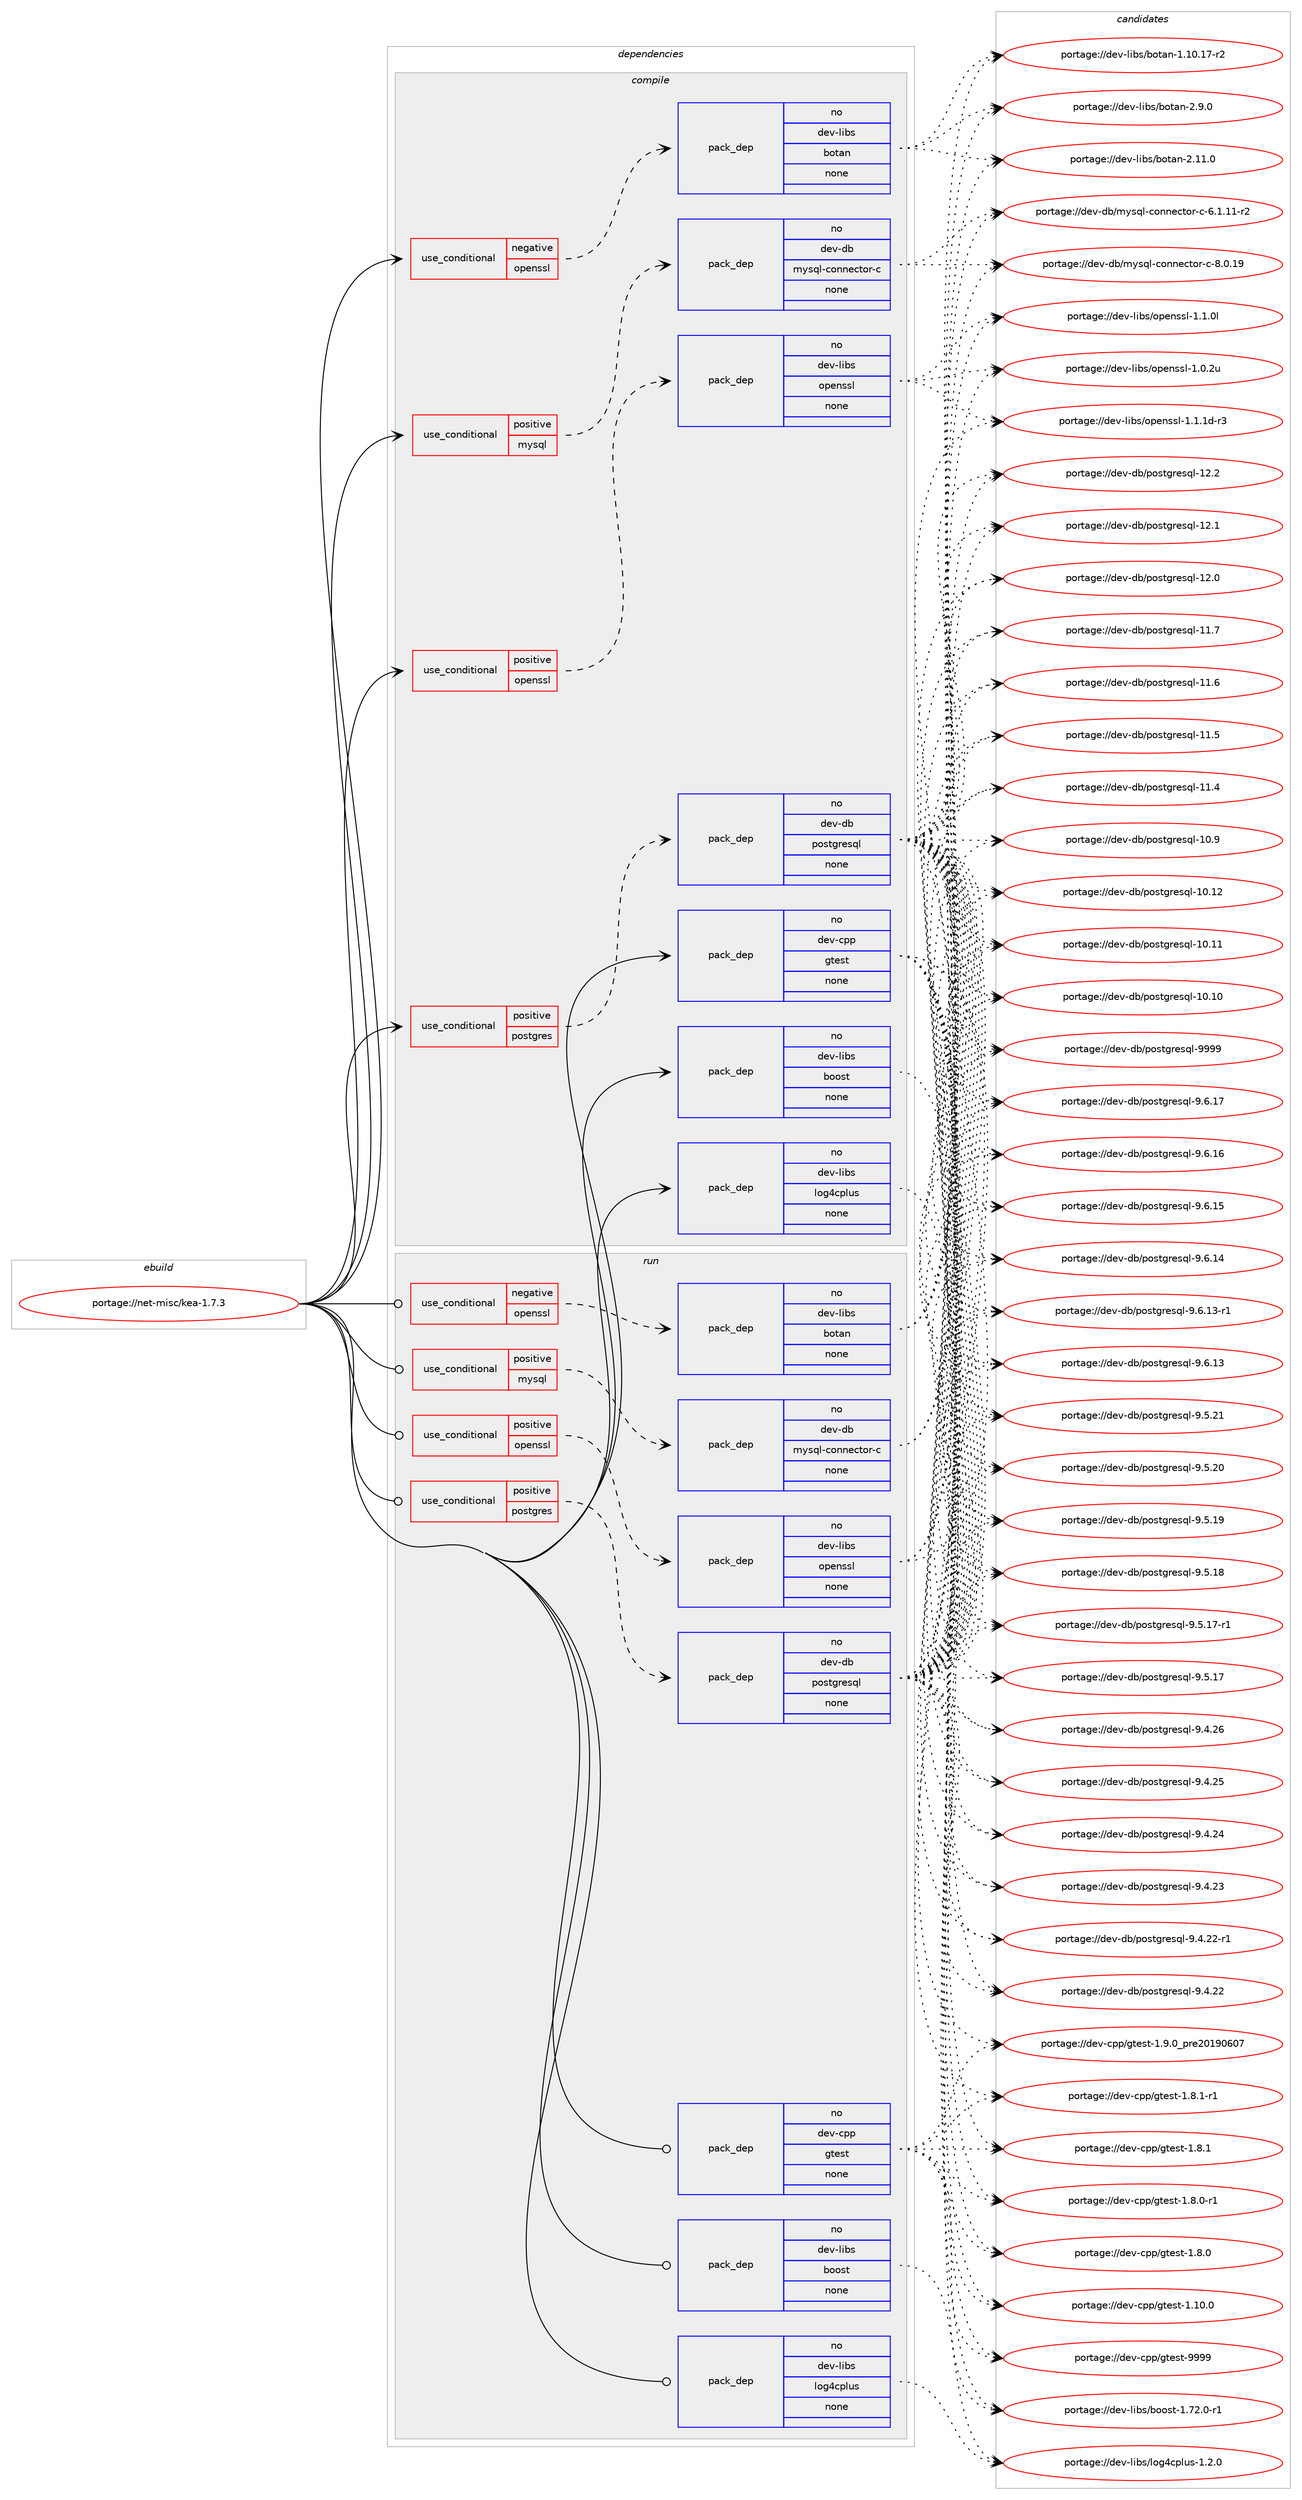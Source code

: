 digraph prolog {

# *************
# Graph options
# *************

newrank=true;
concentrate=true;
compound=true;
graph [rankdir=LR,fontname=Helvetica,fontsize=10,ranksep=1.5];#, ranksep=2.5, nodesep=0.2];
edge  [arrowhead=vee];
node  [fontname=Helvetica,fontsize=10];

# **********
# The ebuild
# **********

subgraph cluster_leftcol {
color=gray;
rank=same;
label=<<i>ebuild</i>>;
id [label="portage://net-misc/kea-1.7.3", color=red, width=4, href="../net-misc/kea-1.7.3.svg"];
}

# ****************
# The dependencies
# ****************

subgraph cluster_midcol {
color=gray;
label=<<i>dependencies</i>>;
subgraph cluster_compile {
fillcolor="#eeeeee";
style=filled;
label=<<i>compile</i>>;
subgraph cond22952 {
dependency113413 [label=<<TABLE BORDER="0" CELLBORDER="1" CELLSPACING="0" CELLPADDING="4"><TR><TD ROWSPAN="3" CELLPADDING="10">use_conditional</TD></TR><TR><TD>negative</TD></TR><TR><TD>openssl</TD></TR></TABLE>>, shape=none, color=red];
subgraph pack88448 {
dependency113414 [label=<<TABLE BORDER="0" CELLBORDER="1" CELLSPACING="0" CELLPADDING="4" WIDTH="220"><TR><TD ROWSPAN="6" CELLPADDING="30">pack_dep</TD></TR><TR><TD WIDTH="110">no</TD></TR><TR><TD>dev-libs</TD></TR><TR><TD>botan</TD></TR><TR><TD>none</TD></TR><TR><TD></TD></TR></TABLE>>, shape=none, color=blue];
}
dependency113413:e -> dependency113414:w [weight=20,style="dashed",arrowhead="vee"];
}
id:e -> dependency113413:w [weight=20,style="solid",arrowhead="vee"];
subgraph cond22953 {
dependency113415 [label=<<TABLE BORDER="0" CELLBORDER="1" CELLSPACING="0" CELLPADDING="4"><TR><TD ROWSPAN="3" CELLPADDING="10">use_conditional</TD></TR><TR><TD>positive</TD></TR><TR><TD>mysql</TD></TR></TABLE>>, shape=none, color=red];
subgraph pack88449 {
dependency113416 [label=<<TABLE BORDER="0" CELLBORDER="1" CELLSPACING="0" CELLPADDING="4" WIDTH="220"><TR><TD ROWSPAN="6" CELLPADDING="30">pack_dep</TD></TR><TR><TD WIDTH="110">no</TD></TR><TR><TD>dev-db</TD></TR><TR><TD>mysql-connector-c</TD></TR><TR><TD>none</TD></TR><TR><TD></TD></TR></TABLE>>, shape=none, color=blue];
}
dependency113415:e -> dependency113416:w [weight=20,style="dashed",arrowhead="vee"];
}
id:e -> dependency113415:w [weight=20,style="solid",arrowhead="vee"];
subgraph cond22954 {
dependency113417 [label=<<TABLE BORDER="0" CELLBORDER="1" CELLSPACING="0" CELLPADDING="4"><TR><TD ROWSPAN="3" CELLPADDING="10">use_conditional</TD></TR><TR><TD>positive</TD></TR><TR><TD>openssl</TD></TR></TABLE>>, shape=none, color=red];
subgraph pack88450 {
dependency113418 [label=<<TABLE BORDER="0" CELLBORDER="1" CELLSPACING="0" CELLPADDING="4" WIDTH="220"><TR><TD ROWSPAN="6" CELLPADDING="30">pack_dep</TD></TR><TR><TD WIDTH="110">no</TD></TR><TR><TD>dev-libs</TD></TR><TR><TD>openssl</TD></TR><TR><TD>none</TD></TR><TR><TD></TD></TR></TABLE>>, shape=none, color=blue];
}
dependency113417:e -> dependency113418:w [weight=20,style="dashed",arrowhead="vee"];
}
id:e -> dependency113417:w [weight=20,style="solid",arrowhead="vee"];
subgraph cond22955 {
dependency113419 [label=<<TABLE BORDER="0" CELLBORDER="1" CELLSPACING="0" CELLPADDING="4"><TR><TD ROWSPAN="3" CELLPADDING="10">use_conditional</TD></TR><TR><TD>positive</TD></TR><TR><TD>postgres</TD></TR></TABLE>>, shape=none, color=red];
subgraph pack88451 {
dependency113420 [label=<<TABLE BORDER="0" CELLBORDER="1" CELLSPACING="0" CELLPADDING="4" WIDTH="220"><TR><TD ROWSPAN="6" CELLPADDING="30">pack_dep</TD></TR><TR><TD WIDTH="110">no</TD></TR><TR><TD>dev-db</TD></TR><TR><TD>postgresql</TD></TR><TR><TD>none</TD></TR><TR><TD></TD></TR></TABLE>>, shape=none, color=blue];
}
dependency113419:e -> dependency113420:w [weight=20,style="dashed",arrowhead="vee"];
}
id:e -> dependency113419:w [weight=20,style="solid",arrowhead="vee"];
subgraph pack88452 {
dependency113421 [label=<<TABLE BORDER="0" CELLBORDER="1" CELLSPACING="0" CELLPADDING="4" WIDTH="220"><TR><TD ROWSPAN="6" CELLPADDING="30">pack_dep</TD></TR><TR><TD WIDTH="110">no</TD></TR><TR><TD>dev-cpp</TD></TR><TR><TD>gtest</TD></TR><TR><TD>none</TD></TR><TR><TD></TD></TR></TABLE>>, shape=none, color=blue];
}
id:e -> dependency113421:w [weight=20,style="solid",arrowhead="vee"];
subgraph pack88453 {
dependency113422 [label=<<TABLE BORDER="0" CELLBORDER="1" CELLSPACING="0" CELLPADDING="4" WIDTH="220"><TR><TD ROWSPAN="6" CELLPADDING="30">pack_dep</TD></TR><TR><TD WIDTH="110">no</TD></TR><TR><TD>dev-libs</TD></TR><TR><TD>boost</TD></TR><TR><TD>none</TD></TR><TR><TD></TD></TR></TABLE>>, shape=none, color=blue];
}
id:e -> dependency113422:w [weight=20,style="solid",arrowhead="vee"];
subgraph pack88454 {
dependency113423 [label=<<TABLE BORDER="0" CELLBORDER="1" CELLSPACING="0" CELLPADDING="4" WIDTH="220"><TR><TD ROWSPAN="6" CELLPADDING="30">pack_dep</TD></TR><TR><TD WIDTH="110">no</TD></TR><TR><TD>dev-libs</TD></TR><TR><TD>log4cplus</TD></TR><TR><TD>none</TD></TR><TR><TD></TD></TR></TABLE>>, shape=none, color=blue];
}
id:e -> dependency113423:w [weight=20,style="solid",arrowhead="vee"];
}
subgraph cluster_compileandrun {
fillcolor="#eeeeee";
style=filled;
label=<<i>compile and run</i>>;
}
subgraph cluster_run {
fillcolor="#eeeeee";
style=filled;
label=<<i>run</i>>;
subgraph cond22956 {
dependency113424 [label=<<TABLE BORDER="0" CELLBORDER="1" CELLSPACING="0" CELLPADDING="4"><TR><TD ROWSPAN="3" CELLPADDING="10">use_conditional</TD></TR><TR><TD>negative</TD></TR><TR><TD>openssl</TD></TR></TABLE>>, shape=none, color=red];
subgraph pack88455 {
dependency113425 [label=<<TABLE BORDER="0" CELLBORDER="1" CELLSPACING="0" CELLPADDING="4" WIDTH="220"><TR><TD ROWSPAN="6" CELLPADDING="30">pack_dep</TD></TR><TR><TD WIDTH="110">no</TD></TR><TR><TD>dev-libs</TD></TR><TR><TD>botan</TD></TR><TR><TD>none</TD></TR><TR><TD></TD></TR></TABLE>>, shape=none, color=blue];
}
dependency113424:e -> dependency113425:w [weight=20,style="dashed",arrowhead="vee"];
}
id:e -> dependency113424:w [weight=20,style="solid",arrowhead="odot"];
subgraph cond22957 {
dependency113426 [label=<<TABLE BORDER="0" CELLBORDER="1" CELLSPACING="0" CELLPADDING="4"><TR><TD ROWSPAN="3" CELLPADDING="10">use_conditional</TD></TR><TR><TD>positive</TD></TR><TR><TD>mysql</TD></TR></TABLE>>, shape=none, color=red];
subgraph pack88456 {
dependency113427 [label=<<TABLE BORDER="0" CELLBORDER="1" CELLSPACING="0" CELLPADDING="4" WIDTH="220"><TR><TD ROWSPAN="6" CELLPADDING="30">pack_dep</TD></TR><TR><TD WIDTH="110">no</TD></TR><TR><TD>dev-db</TD></TR><TR><TD>mysql-connector-c</TD></TR><TR><TD>none</TD></TR><TR><TD></TD></TR></TABLE>>, shape=none, color=blue];
}
dependency113426:e -> dependency113427:w [weight=20,style="dashed",arrowhead="vee"];
}
id:e -> dependency113426:w [weight=20,style="solid",arrowhead="odot"];
subgraph cond22958 {
dependency113428 [label=<<TABLE BORDER="0" CELLBORDER="1" CELLSPACING="0" CELLPADDING="4"><TR><TD ROWSPAN="3" CELLPADDING="10">use_conditional</TD></TR><TR><TD>positive</TD></TR><TR><TD>openssl</TD></TR></TABLE>>, shape=none, color=red];
subgraph pack88457 {
dependency113429 [label=<<TABLE BORDER="0" CELLBORDER="1" CELLSPACING="0" CELLPADDING="4" WIDTH="220"><TR><TD ROWSPAN="6" CELLPADDING="30">pack_dep</TD></TR><TR><TD WIDTH="110">no</TD></TR><TR><TD>dev-libs</TD></TR><TR><TD>openssl</TD></TR><TR><TD>none</TD></TR><TR><TD></TD></TR></TABLE>>, shape=none, color=blue];
}
dependency113428:e -> dependency113429:w [weight=20,style="dashed",arrowhead="vee"];
}
id:e -> dependency113428:w [weight=20,style="solid",arrowhead="odot"];
subgraph cond22959 {
dependency113430 [label=<<TABLE BORDER="0" CELLBORDER="1" CELLSPACING="0" CELLPADDING="4"><TR><TD ROWSPAN="3" CELLPADDING="10">use_conditional</TD></TR><TR><TD>positive</TD></TR><TR><TD>postgres</TD></TR></TABLE>>, shape=none, color=red];
subgraph pack88458 {
dependency113431 [label=<<TABLE BORDER="0" CELLBORDER="1" CELLSPACING="0" CELLPADDING="4" WIDTH="220"><TR><TD ROWSPAN="6" CELLPADDING="30">pack_dep</TD></TR><TR><TD WIDTH="110">no</TD></TR><TR><TD>dev-db</TD></TR><TR><TD>postgresql</TD></TR><TR><TD>none</TD></TR><TR><TD></TD></TR></TABLE>>, shape=none, color=blue];
}
dependency113430:e -> dependency113431:w [weight=20,style="dashed",arrowhead="vee"];
}
id:e -> dependency113430:w [weight=20,style="solid",arrowhead="odot"];
subgraph pack88459 {
dependency113432 [label=<<TABLE BORDER="0" CELLBORDER="1" CELLSPACING="0" CELLPADDING="4" WIDTH="220"><TR><TD ROWSPAN="6" CELLPADDING="30">pack_dep</TD></TR><TR><TD WIDTH="110">no</TD></TR><TR><TD>dev-cpp</TD></TR><TR><TD>gtest</TD></TR><TR><TD>none</TD></TR><TR><TD></TD></TR></TABLE>>, shape=none, color=blue];
}
id:e -> dependency113432:w [weight=20,style="solid",arrowhead="odot"];
subgraph pack88460 {
dependency113433 [label=<<TABLE BORDER="0" CELLBORDER="1" CELLSPACING="0" CELLPADDING="4" WIDTH="220"><TR><TD ROWSPAN="6" CELLPADDING="30">pack_dep</TD></TR><TR><TD WIDTH="110">no</TD></TR><TR><TD>dev-libs</TD></TR><TR><TD>boost</TD></TR><TR><TD>none</TD></TR><TR><TD></TD></TR></TABLE>>, shape=none, color=blue];
}
id:e -> dependency113433:w [weight=20,style="solid",arrowhead="odot"];
subgraph pack88461 {
dependency113434 [label=<<TABLE BORDER="0" CELLBORDER="1" CELLSPACING="0" CELLPADDING="4" WIDTH="220"><TR><TD ROWSPAN="6" CELLPADDING="30">pack_dep</TD></TR><TR><TD WIDTH="110">no</TD></TR><TR><TD>dev-libs</TD></TR><TR><TD>log4cplus</TD></TR><TR><TD>none</TD></TR><TR><TD></TD></TR></TABLE>>, shape=none, color=blue];
}
id:e -> dependency113434:w [weight=20,style="solid",arrowhead="odot"];
}
}

# **************
# The candidates
# **************

subgraph cluster_choices {
rank=same;
color=gray;
label=<<i>candidates</i>>;

subgraph choice88448 {
color=black;
nodesep=1;
choice1001011184510810598115479811111697110455046574648 [label="portage://dev-libs/botan-2.9.0", color=red, width=4,href="../dev-libs/botan-2.9.0.svg"];
choice100101118451081059811547981111169711045504649494648 [label="portage://dev-libs/botan-2.11.0", color=red, width=4,href="../dev-libs/botan-2.11.0.svg"];
choice100101118451081059811547981111169711045494649484649554511450 [label="portage://dev-libs/botan-1.10.17-r2", color=red, width=4,href="../dev-libs/botan-1.10.17-r2.svg"];
dependency113414:e -> choice1001011184510810598115479811111697110455046574648:w [style=dotted,weight="100"];
dependency113414:e -> choice100101118451081059811547981111169711045504649494648:w [style=dotted,weight="100"];
dependency113414:e -> choice100101118451081059811547981111169711045494649484649554511450:w [style=dotted,weight="100"];
}
subgraph choice88449 {
color=black;
nodesep=1;
choice100101118451009847109121115113108459911111011010199116111114459945564648464957 [label="portage://dev-db/mysql-connector-c-8.0.19", color=red, width=4,href="../dev-db/mysql-connector-c-8.0.19.svg"];
choice1001011184510098471091211151131084599111110110101991161111144599455446494649494511450 [label="portage://dev-db/mysql-connector-c-6.1.11-r2", color=red, width=4,href="../dev-db/mysql-connector-c-6.1.11-r2.svg"];
dependency113416:e -> choice100101118451009847109121115113108459911111011010199116111114459945564648464957:w [style=dotted,weight="100"];
dependency113416:e -> choice1001011184510098471091211151131084599111110110101991161111144599455446494649494511450:w [style=dotted,weight="100"];
}
subgraph choice88450 {
color=black;
nodesep=1;
choice1001011184510810598115471111121011101151151084549464946491004511451 [label="portage://dev-libs/openssl-1.1.1d-r3", color=red, width=4,href="../dev-libs/openssl-1.1.1d-r3.svg"];
choice100101118451081059811547111112101110115115108454946494648108 [label="portage://dev-libs/openssl-1.1.0l", color=red, width=4,href="../dev-libs/openssl-1.1.0l.svg"];
choice100101118451081059811547111112101110115115108454946484650117 [label="portage://dev-libs/openssl-1.0.2u", color=red, width=4,href="../dev-libs/openssl-1.0.2u.svg"];
dependency113418:e -> choice1001011184510810598115471111121011101151151084549464946491004511451:w [style=dotted,weight="100"];
dependency113418:e -> choice100101118451081059811547111112101110115115108454946494648108:w [style=dotted,weight="100"];
dependency113418:e -> choice100101118451081059811547111112101110115115108454946484650117:w [style=dotted,weight="100"];
}
subgraph choice88451 {
color=black;
nodesep=1;
choice1001011184510098471121111151161031141011151131084557575757 [label="portage://dev-db/postgresql-9999", color=red, width=4,href="../dev-db/postgresql-9999.svg"];
choice10010111845100984711211111511610311410111511310845574654464955 [label="portage://dev-db/postgresql-9.6.17", color=red, width=4,href="../dev-db/postgresql-9.6.17.svg"];
choice10010111845100984711211111511610311410111511310845574654464954 [label="portage://dev-db/postgresql-9.6.16", color=red, width=4,href="../dev-db/postgresql-9.6.16.svg"];
choice10010111845100984711211111511610311410111511310845574654464953 [label="portage://dev-db/postgresql-9.6.15", color=red, width=4,href="../dev-db/postgresql-9.6.15.svg"];
choice10010111845100984711211111511610311410111511310845574654464952 [label="portage://dev-db/postgresql-9.6.14", color=red, width=4,href="../dev-db/postgresql-9.6.14.svg"];
choice100101118451009847112111115116103114101115113108455746544649514511449 [label="portage://dev-db/postgresql-9.6.13-r1", color=red, width=4,href="../dev-db/postgresql-9.6.13-r1.svg"];
choice10010111845100984711211111511610311410111511310845574654464951 [label="portage://dev-db/postgresql-9.6.13", color=red, width=4,href="../dev-db/postgresql-9.6.13.svg"];
choice10010111845100984711211111511610311410111511310845574653465049 [label="portage://dev-db/postgresql-9.5.21", color=red, width=4,href="../dev-db/postgresql-9.5.21.svg"];
choice10010111845100984711211111511610311410111511310845574653465048 [label="portage://dev-db/postgresql-9.5.20", color=red, width=4,href="../dev-db/postgresql-9.5.20.svg"];
choice10010111845100984711211111511610311410111511310845574653464957 [label="portage://dev-db/postgresql-9.5.19", color=red, width=4,href="../dev-db/postgresql-9.5.19.svg"];
choice10010111845100984711211111511610311410111511310845574653464956 [label="portage://dev-db/postgresql-9.5.18", color=red, width=4,href="../dev-db/postgresql-9.5.18.svg"];
choice100101118451009847112111115116103114101115113108455746534649554511449 [label="portage://dev-db/postgresql-9.5.17-r1", color=red, width=4,href="../dev-db/postgresql-9.5.17-r1.svg"];
choice10010111845100984711211111511610311410111511310845574653464955 [label="portage://dev-db/postgresql-9.5.17", color=red, width=4,href="../dev-db/postgresql-9.5.17.svg"];
choice10010111845100984711211111511610311410111511310845574652465054 [label="portage://dev-db/postgresql-9.4.26", color=red, width=4,href="../dev-db/postgresql-9.4.26.svg"];
choice10010111845100984711211111511610311410111511310845574652465053 [label="portage://dev-db/postgresql-9.4.25", color=red, width=4,href="../dev-db/postgresql-9.4.25.svg"];
choice10010111845100984711211111511610311410111511310845574652465052 [label="portage://dev-db/postgresql-9.4.24", color=red, width=4,href="../dev-db/postgresql-9.4.24.svg"];
choice10010111845100984711211111511610311410111511310845574652465051 [label="portage://dev-db/postgresql-9.4.23", color=red, width=4,href="../dev-db/postgresql-9.4.23.svg"];
choice100101118451009847112111115116103114101115113108455746524650504511449 [label="portage://dev-db/postgresql-9.4.22-r1", color=red, width=4,href="../dev-db/postgresql-9.4.22-r1.svg"];
choice10010111845100984711211111511610311410111511310845574652465050 [label="portage://dev-db/postgresql-9.4.22", color=red, width=4,href="../dev-db/postgresql-9.4.22.svg"];
choice1001011184510098471121111151161031141011151131084549504650 [label="portage://dev-db/postgresql-12.2", color=red, width=4,href="../dev-db/postgresql-12.2.svg"];
choice1001011184510098471121111151161031141011151131084549504649 [label="portage://dev-db/postgresql-12.1", color=red, width=4,href="../dev-db/postgresql-12.1.svg"];
choice1001011184510098471121111151161031141011151131084549504648 [label="portage://dev-db/postgresql-12.0", color=red, width=4,href="../dev-db/postgresql-12.0.svg"];
choice1001011184510098471121111151161031141011151131084549494655 [label="portage://dev-db/postgresql-11.7", color=red, width=4,href="../dev-db/postgresql-11.7.svg"];
choice1001011184510098471121111151161031141011151131084549494654 [label="portage://dev-db/postgresql-11.6", color=red, width=4,href="../dev-db/postgresql-11.6.svg"];
choice1001011184510098471121111151161031141011151131084549494653 [label="portage://dev-db/postgresql-11.5", color=red, width=4,href="../dev-db/postgresql-11.5.svg"];
choice1001011184510098471121111151161031141011151131084549494652 [label="portage://dev-db/postgresql-11.4", color=red, width=4,href="../dev-db/postgresql-11.4.svg"];
choice1001011184510098471121111151161031141011151131084549484657 [label="portage://dev-db/postgresql-10.9", color=red, width=4,href="../dev-db/postgresql-10.9.svg"];
choice100101118451009847112111115116103114101115113108454948464950 [label="portage://dev-db/postgresql-10.12", color=red, width=4,href="../dev-db/postgresql-10.12.svg"];
choice100101118451009847112111115116103114101115113108454948464949 [label="portage://dev-db/postgresql-10.11", color=red, width=4,href="../dev-db/postgresql-10.11.svg"];
choice100101118451009847112111115116103114101115113108454948464948 [label="portage://dev-db/postgresql-10.10", color=red, width=4,href="../dev-db/postgresql-10.10.svg"];
dependency113420:e -> choice1001011184510098471121111151161031141011151131084557575757:w [style=dotted,weight="100"];
dependency113420:e -> choice10010111845100984711211111511610311410111511310845574654464955:w [style=dotted,weight="100"];
dependency113420:e -> choice10010111845100984711211111511610311410111511310845574654464954:w [style=dotted,weight="100"];
dependency113420:e -> choice10010111845100984711211111511610311410111511310845574654464953:w [style=dotted,weight="100"];
dependency113420:e -> choice10010111845100984711211111511610311410111511310845574654464952:w [style=dotted,weight="100"];
dependency113420:e -> choice100101118451009847112111115116103114101115113108455746544649514511449:w [style=dotted,weight="100"];
dependency113420:e -> choice10010111845100984711211111511610311410111511310845574654464951:w [style=dotted,weight="100"];
dependency113420:e -> choice10010111845100984711211111511610311410111511310845574653465049:w [style=dotted,weight="100"];
dependency113420:e -> choice10010111845100984711211111511610311410111511310845574653465048:w [style=dotted,weight="100"];
dependency113420:e -> choice10010111845100984711211111511610311410111511310845574653464957:w [style=dotted,weight="100"];
dependency113420:e -> choice10010111845100984711211111511610311410111511310845574653464956:w [style=dotted,weight="100"];
dependency113420:e -> choice100101118451009847112111115116103114101115113108455746534649554511449:w [style=dotted,weight="100"];
dependency113420:e -> choice10010111845100984711211111511610311410111511310845574653464955:w [style=dotted,weight="100"];
dependency113420:e -> choice10010111845100984711211111511610311410111511310845574652465054:w [style=dotted,weight="100"];
dependency113420:e -> choice10010111845100984711211111511610311410111511310845574652465053:w [style=dotted,weight="100"];
dependency113420:e -> choice10010111845100984711211111511610311410111511310845574652465052:w [style=dotted,weight="100"];
dependency113420:e -> choice10010111845100984711211111511610311410111511310845574652465051:w [style=dotted,weight="100"];
dependency113420:e -> choice100101118451009847112111115116103114101115113108455746524650504511449:w [style=dotted,weight="100"];
dependency113420:e -> choice10010111845100984711211111511610311410111511310845574652465050:w [style=dotted,weight="100"];
dependency113420:e -> choice1001011184510098471121111151161031141011151131084549504650:w [style=dotted,weight="100"];
dependency113420:e -> choice1001011184510098471121111151161031141011151131084549504649:w [style=dotted,weight="100"];
dependency113420:e -> choice1001011184510098471121111151161031141011151131084549504648:w [style=dotted,weight="100"];
dependency113420:e -> choice1001011184510098471121111151161031141011151131084549494655:w [style=dotted,weight="100"];
dependency113420:e -> choice1001011184510098471121111151161031141011151131084549494654:w [style=dotted,weight="100"];
dependency113420:e -> choice1001011184510098471121111151161031141011151131084549494653:w [style=dotted,weight="100"];
dependency113420:e -> choice1001011184510098471121111151161031141011151131084549494652:w [style=dotted,weight="100"];
dependency113420:e -> choice1001011184510098471121111151161031141011151131084549484657:w [style=dotted,weight="100"];
dependency113420:e -> choice100101118451009847112111115116103114101115113108454948464950:w [style=dotted,weight="100"];
dependency113420:e -> choice100101118451009847112111115116103114101115113108454948464949:w [style=dotted,weight="100"];
dependency113420:e -> choice100101118451009847112111115116103114101115113108454948464948:w [style=dotted,weight="100"];
}
subgraph choice88452 {
color=black;
nodesep=1;
choice1001011184599112112471031161011151164557575757 [label="portage://dev-cpp/gtest-9999", color=red, width=4,href="../dev-cpp/gtest-9999.svg"];
choice100101118459911211247103116101115116454946574648951121141015048495748544855 [label="portage://dev-cpp/gtest-1.9.0_pre20190607", color=red, width=4,href="../dev-cpp/gtest-1.9.0_pre20190607.svg"];
choice1001011184599112112471031161011151164549465646494511449 [label="portage://dev-cpp/gtest-1.8.1-r1", color=red, width=4,href="../dev-cpp/gtest-1.8.1-r1.svg"];
choice100101118459911211247103116101115116454946564649 [label="portage://dev-cpp/gtest-1.8.1", color=red, width=4,href="../dev-cpp/gtest-1.8.1.svg"];
choice1001011184599112112471031161011151164549465646484511449 [label="portage://dev-cpp/gtest-1.8.0-r1", color=red, width=4,href="../dev-cpp/gtest-1.8.0-r1.svg"];
choice100101118459911211247103116101115116454946564648 [label="portage://dev-cpp/gtest-1.8.0", color=red, width=4,href="../dev-cpp/gtest-1.8.0.svg"];
choice10010111845991121124710311610111511645494649484648 [label="portage://dev-cpp/gtest-1.10.0", color=red, width=4,href="../dev-cpp/gtest-1.10.0.svg"];
dependency113421:e -> choice1001011184599112112471031161011151164557575757:w [style=dotted,weight="100"];
dependency113421:e -> choice100101118459911211247103116101115116454946574648951121141015048495748544855:w [style=dotted,weight="100"];
dependency113421:e -> choice1001011184599112112471031161011151164549465646494511449:w [style=dotted,weight="100"];
dependency113421:e -> choice100101118459911211247103116101115116454946564649:w [style=dotted,weight="100"];
dependency113421:e -> choice1001011184599112112471031161011151164549465646484511449:w [style=dotted,weight="100"];
dependency113421:e -> choice100101118459911211247103116101115116454946564648:w [style=dotted,weight="100"];
dependency113421:e -> choice10010111845991121124710311610111511645494649484648:w [style=dotted,weight="100"];
}
subgraph choice88453 {
color=black;
nodesep=1;
choice10010111845108105981154798111111115116454946555046484511449 [label="portage://dev-libs/boost-1.72.0-r1", color=red, width=4,href="../dev-libs/boost-1.72.0-r1.svg"];
dependency113422:e -> choice10010111845108105981154798111111115116454946555046484511449:w [style=dotted,weight="100"];
}
subgraph choice88454 {
color=black;
nodesep=1;
choice1001011184510810598115471081111035299112108117115454946504648 [label="portage://dev-libs/log4cplus-1.2.0", color=red, width=4,href="../dev-libs/log4cplus-1.2.0.svg"];
dependency113423:e -> choice1001011184510810598115471081111035299112108117115454946504648:w [style=dotted,weight="100"];
}
subgraph choice88455 {
color=black;
nodesep=1;
choice1001011184510810598115479811111697110455046574648 [label="portage://dev-libs/botan-2.9.0", color=red, width=4,href="../dev-libs/botan-2.9.0.svg"];
choice100101118451081059811547981111169711045504649494648 [label="portage://dev-libs/botan-2.11.0", color=red, width=4,href="../dev-libs/botan-2.11.0.svg"];
choice100101118451081059811547981111169711045494649484649554511450 [label="portage://dev-libs/botan-1.10.17-r2", color=red, width=4,href="../dev-libs/botan-1.10.17-r2.svg"];
dependency113425:e -> choice1001011184510810598115479811111697110455046574648:w [style=dotted,weight="100"];
dependency113425:e -> choice100101118451081059811547981111169711045504649494648:w [style=dotted,weight="100"];
dependency113425:e -> choice100101118451081059811547981111169711045494649484649554511450:w [style=dotted,weight="100"];
}
subgraph choice88456 {
color=black;
nodesep=1;
choice100101118451009847109121115113108459911111011010199116111114459945564648464957 [label="portage://dev-db/mysql-connector-c-8.0.19", color=red, width=4,href="../dev-db/mysql-connector-c-8.0.19.svg"];
choice1001011184510098471091211151131084599111110110101991161111144599455446494649494511450 [label="portage://dev-db/mysql-connector-c-6.1.11-r2", color=red, width=4,href="../dev-db/mysql-connector-c-6.1.11-r2.svg"];
dependency113427:e -> choice100101118451009847109121115113108459911111011010199116111114459945564648464957:w [style=dotted,weight="100"];
dependency113427:e -> choice1001011184510098471091211151131084599111110110101991161111144599455446494649494511450:w [style=dotted,weight="100"];
}
subgraph choice88457 {
color=black;
nodesep=1;
choice1001011184510810598115471111121011101151151084549464946491004511451 [label="portage://dev-libs/openssl-1.1.1d-r3", color=red, width=4,href="../dev-libs/openssl-1.1.1d-r3.svg"];
choice100101118451081059811547111112101110115115108454946494648108 [label="portage://dev-libs/openssl-1.1.0l", color=red, width=4,href="../dev-libs/openssl-1.1.0l.svg"];
choice100101118451081059811547111112101110115115108454946484650117 [label="portage://dev-libs/openssl-1.0.2u", color=red, width=4,href="../dev-libs/openssl-1.0.2u.svg"];
dependency113429:e -> choice1001011184510810598115471111121011101151151084549464946491004511451:w [style=dotted,weight="100"];
dependency113429:e -> choice100101118451081059811547111112101110115115108454946494648108:w [style=dotted,weight="100"];
dependency113429:e -> choice100101118451081059811547111112101110115115108454946484650117:w [style=dotted,weight="100"];
}
subgraph choice88458 {
color=black;
nodesep=1;
choice1001011184510098471121111151161031141011151131084557575757 [label="portage://dev-db/postgresql-9999", color=red, width=4,href="../dev-db/postgresql-9999.svg"];
choice10010111845100984711211111511610311410111511310845574654464955 [label="portage://dev-db/postgresql-9.6.17", color=red, width=4,href="../dev-db/postgresql-9.6.17.svg"];
choice10010111845100984711211111511610311410111511310845574654464954 [label="portage://dev-db/postgresql-9.6.16", color=red, width=4,href="../dev-db/postgresql-9.6.16.svg"];
choice10010111845100984711211111511610311410111511310845574654464953 [label="portage://dev-db/postgresql-9.6.15", color=red, width=4,href="../dev-db/postgresql-9.6.15.svg"];
choice10010111845100984711211111511610311410111511310845574654464952 [label="portage://dev-db/postgresql-9.6.14", color=red, width=4,href="../dev-db/postgresql-9.6.14.svg"];
choice100101118451009847112111115116103114101115113108455746544649514511449 [label="portage://dev-db/postgresql-9.6.13-r1", color=red, width=4,href="../dev-db/postgresql-9.6.13-r1.svg"];
choice10010111845100984711211111511610311410111511310845574654464951 [label="portage://dev-db/postgresql-9.6.13", color=red, width=4,href="../dev-db/postgresql-9.6.13.svg"];
choice10010111845100984711211111511610311410111511310845574653465049 [label="portage://dev-db/postgresql-9.5.21", color=red, width=4,href="../dev-db/postgresql-9.5.21.svg"];
choice10010111845100984711211111511610311410111511310845574653465048 [label="portage://dev-db/postgresql-9.5.20", color=red, width=4,href="../dev-db/postgresql-9.5.20.svg"];
choice10010111845100984711211111511610311410111511310845574653464957 [label="portage://dev-db/postgresql-9.5.19", color=red, width=4,href="../dev-db/postgresql-9.5.19.svg"];
choice10010111845100984711211111511610311410111511310845574653464956 [label="portage://dev-db/postgresql-9.5.18", color=red, width=4,href="../dev-db/postgresql-9.5.18.svg"];
choice100101118451009847112111115116103114101115113108455746534649554511449 [label="portage://dev-db/postgresql-9.5.17-r1", color=red, width=4,href="../dev-db/postgresql-9.5.17-r1.svg"];
choice10010111845100984711211111511610311410111511310845574653464955 [label="portage://dev-db/postgresql-9.5.17", color=red, width=4,href="../dev-db/postgresql-9.5.17.svg"];
choice10010111845100984711211111511610311410111511310845574652465054 [label="portage://dev-db/postgresql-9.4.26", color=red, width=4,href="../dev-db/postgresql-9.4.26.svg"];
choice10010111845100984711211111511610311410111511310845574652465053 [label="portage://dev-db/postgresql-9.4.25", color=red, width=4,href="../dev-db/postgresql-9.4.25.svg"];
choice10010111845100984711211111511610311410111511310845574652465052 [label="portage://dev-db/postgresql-9.4.24", color=red, width=4,href="../dev-db/postgresql-9.4.24.svg"];
choice10010111845100984711211111511610311410111511310845574652465051 [label="portage://dev-db/postgresql-9.4.23", color=red, width=4,href="../dev-db/postgresql-9.4.23.svg"];
choice100101118451009847112111115116103114101115113108455746524650504511449 [label="portage://dev-db/postgresql-9.4.22-r1", color=red, width=4,href="../dev-db/postgresql-9.4.22-r1.svg"];
choice10010111845100984711211111511610311410111511310845574652465050 [label="portage://dev-db/postgresql-9.4.22", color=red, width=4,href="../dev-db/postgresql-9.4.22.svg"];
choice1001011184510098471121111151161031141011151131084549504650 [label="portage://dev-db/postgresql-12.2", color=red, width=4,href="../dev-db/postgresql-12.2.svg"];
choice1001011184510098471121111151161031141011151131084549504649 [label="portage://dev-db/postgresql-12.1", color=red, width=4,href="../dev-db/postgresql-12.1.svg"];
choice1001011184510098471121111151161031141011151131084549504648 [label="portage://dev-db/postgresql-12.0", color=red, width=4,href="../dev-db/postgresql-12.0.svg"];
choice1001011184510098471121111151161031141011151131084549494655 [label="portage://dev-db/postgresql-11.7", color=red, width=4,href="../dev-db/postgresql-11.7.svg"];
choice1001011184510098471121111151161031141011151131084549494654 [label="portage://dev-db/postgresql-11.6", color=red, width=4,href="../dev-db/postgresql-11.6.svg"];
choice1001011184510098471121111151161031141011151131084549494653 [label="portage://dev-db/postgresql-11.5", color=red, width=4,href="../dev-db/postgresql-11.5.svg"];
choice1001011184510098471121111151161031141011151131084549494652 [label="portage://dev-db/postgresql-11.4", color=red, width=4,href="../dev-db/postgresql-11.4.svg"];
choice1001011184510098471121111151161031141011151131084549484657 [label="portage://dev-db/postgresql-10.9", color=red, width=4,href="../dev-db/postgresql-10.9.svg"];
choice100101118451009847112111115116103114101115113108454948464950 [label="portage://dev-db/postgresql-10.12", color=red, width=4,href="../dev-db/postgresql-10.12.svg"];
choice100101118451009847112111115116103114101115113108454948464949 [label="portage://dev-db/postgresql-10.11", color=red, width=4,href="../dev-db/postgresql-10.11.svg"];
choice100101118451009847112111115116103114101115113108454948464948 [label="portage://dev-db/postgresql-10.10", color=red, width=4,href="../dev-db/postgresql-10.10.svg"];
dependency113431:e -> choice1001011184510098471121111151161031141011151131084557575757:w [style=dotted,weight="100"];
dependency113431:e -> choice10010111845100984711211111511610311410111511310845574654464955:w [style=dotted,weight="100"];
dependency113431:e -> choice10010111845100984711211111511610311410111511310845574654464954:w [style=dotted,weight="100"];
dependency113431:e -> choice10010111845100984711211111511610311410111511310845574654464953:w [style=dotted,weight="100"];
dependency113431:e -> choice10010111845100984711211111511610311410111511310845574654464952:w [style=dotted,weight="100"];
dependency113431:e -> choice100101118451009847112111115116103114101115113108455746544649514511449:w [style=dotted,weight="100"];
dependency113431:e -> choice10010111845100984711211111511610311410111511310845574654464951:w [style=dotted,weight="100"];
dependency113431:e -> choice10010111845100984711211111511610311410111511310845574653465049:w [style=dotted,weight="100"];
dependency113431:e -> choice10010111845100984711211111511610311410111511310845574653465048:w [style=dotted,weight="100"];
dependency113431:e -> choice10010111845100984711211111511610311410111511310845574653464957:w [style=dotted,weight="100"];
dependency113431:e -> choice10010111845100984711211111511610311410111511310845574653464956:w [style=dotted,weight="100"];
dependency113431:e -> choice100101118451009847112111115116103114101115113108455746534649554511449:w [style=dotted,weight="100"];
dependency113431:e -> choice10010111845100984711211111511610311410111511310845574653464955:w [style=dotted,weight="100"];
dependency113431:e -> choice10010111845100984711211111511610311410111511310845574652465054:w [style=dotted,weight="100"];
dependency113431:e -> choice10010111845100984711211111511610311410111511310845574652465053:w [style=dotted,weight="100"];
dependency113431:e -> choice10010111845100984711211111511610311410111511310845574652465052:w [style=dotted,weight="100"];
dependency113431:e -> choice10010111845100984711211111511610311410111511310845574652465051:w [style=dotted,weight="100"];
dependency113431:e -> choice100101118451009847112111115116103114101115113108455746524650504511449:w [style=dotted,weight="100"];
dependency113431:e -> choice10010111845100984711211111511610311410111511310845574652465050:w [style=dotted,weight="100"];
dependency113431:e -> choice1001011184510098471121111151161031141011151131084549504650:w [style=dotted,weight="100"];
dependency113431:e -> choice1001011184510098471121111151161031141011151131084549504649:w [style=dotted,weight="100"];
dependency113431:e -> choice1001011184510098471121111151161031141011151131084549504648:w [style=dotted,weight="100"];
dependency113431:e -> choice1001011184510098471121111151161031141011151131084549494655:w [style=dotted,weight="100"];
dependency113431:e -> choice1001011184510098471121111151161031141011151131084549494654:w [style=dotted,weight="100"];
dependency113431:e -> choice1001011184510098471121111151161031141011151131084549494653:w [style=dotted,weight="100"];
dependency113431:e -> choice1001011184510098471121111151161031141011151131084549494652:w [style=dotted,weight="100"];
dependency113431:e -> choice1001011184510098471121111151161031141011151131084549484657:w [style=dotted,weight="100"];
dependency113431:e -> choice100101118451009847112111115116103114101115113108454948464950:w [style=dotted,weight="100"];
dependency113431:e -> choice100101118451009847112111115116103114101115113108454948464949:w [style=dotted,weight="100"];
dependency113431:e -> choice100101118451009847112111115116103114101115113108454948464948:w [style=dotted,weight="100"];
}
subgraph choice88459 {
color=black;
nodesep=1;
choice1001011184599112112471031161011151164557575757 [label="portage://dev-cpp/gtest-9999", color=red, width=4,href="../dev-cpp/gtest-9999.svg"];
choice100101118459911211247103116101115116454946574648951121141015048495748544855 [label="portage://dev-cpp/gtest-1.9.0_pre20190607", color=red, width=4,href="../dev-cpp/gtest-1.9.0_pre20190607.svg"];
choice1001011184599112112471031161011151164549465646494511449 [label="portage://dev-cpp/gtest-1.8.1-r1", color=red, width=4,href="../dev-cpp/gtest-1.8.1-r1.svg"];
choice100101118459911211247103116101115116454946564649 [label="portage://dev-cpp/gtest-1.8.1", color=red, width=4,href="../dev-cpp/gtest-1.8.1.svg"];
choice1001011184599112112471031161011151164549465646484511449 [label="portage://dev-cpp/gtest-1.8.0-r1", color=red, width=4,href="../dev-cpp/gtest-1.8.0-r1.svg"];
choice100101118459911211247103116101115116454946564648 [label="portage://dev-cpp/gtest-1.8.0", color=red, width=4,href="../dev-cpp/gtest-1.8.0.svg"];
choice10010111845991121124710311610111511645494649484648 [label="portage://dev-cpp/gtest-1.10.0", color=red, width=4,href="../dev-cpp/gtest-1.10.0.svg"];
dependency113432:e -> choice1001011184599112112471031161011151164557575757:w [style=dotted,weight="100"];
dependency113432:e -> choice100101118459911211247103116101115116454946574648951121141015048495748544855:w [style=dotted,weight="100"];
dependency113432:e -> choice1001011184599112112471031161011151164549465646494511449:w [style=dotted,weight="100"];
dependency113432:e -> choice100101118459911211247103116101115116454946564649:w [style=dotted,weight="100"];
dependency113432:e -> choice1001011184599112112471031161011151164549465646484511449:w [style=dotted,weight="100"];
dependency113432:e -> choice100101118459911211247103116101115116454946564648:w [style=dotted,weight="100"];
dependency113432:e -> choice10010111845991121124710311610111511645494649484648:w [style=dotted,weight="100"];
}
subgraph choice88460 {
color=black;
nodesep=1;
choice10010111845108105981154798111111115116454946555046484511449 [label="portage://dev-libs/boost-1.72.0-r1", color=red, width=4,href="../dev-libs/boost-1.72.0-r1.svg"];
dependency113433:e -> choice10010111845108105981154798111111115116454946555046484511449:w [style=dotted,weight="100"];
}
subgraph choice88461 {
color=black;
nodesep=1;
choice1001011184510810598115471081111035299112108117115454946504648 [label="portage://dev-libs/log4cplus-1.2.0", color=red, width=4,href="../dev-libs/log4cplus-1.2.0.svg"];
dependency113434:e -> choice1001011184510810598115471081111035299112108117115454946504648:w [style=dotted,weight="100"];
}
}

}

